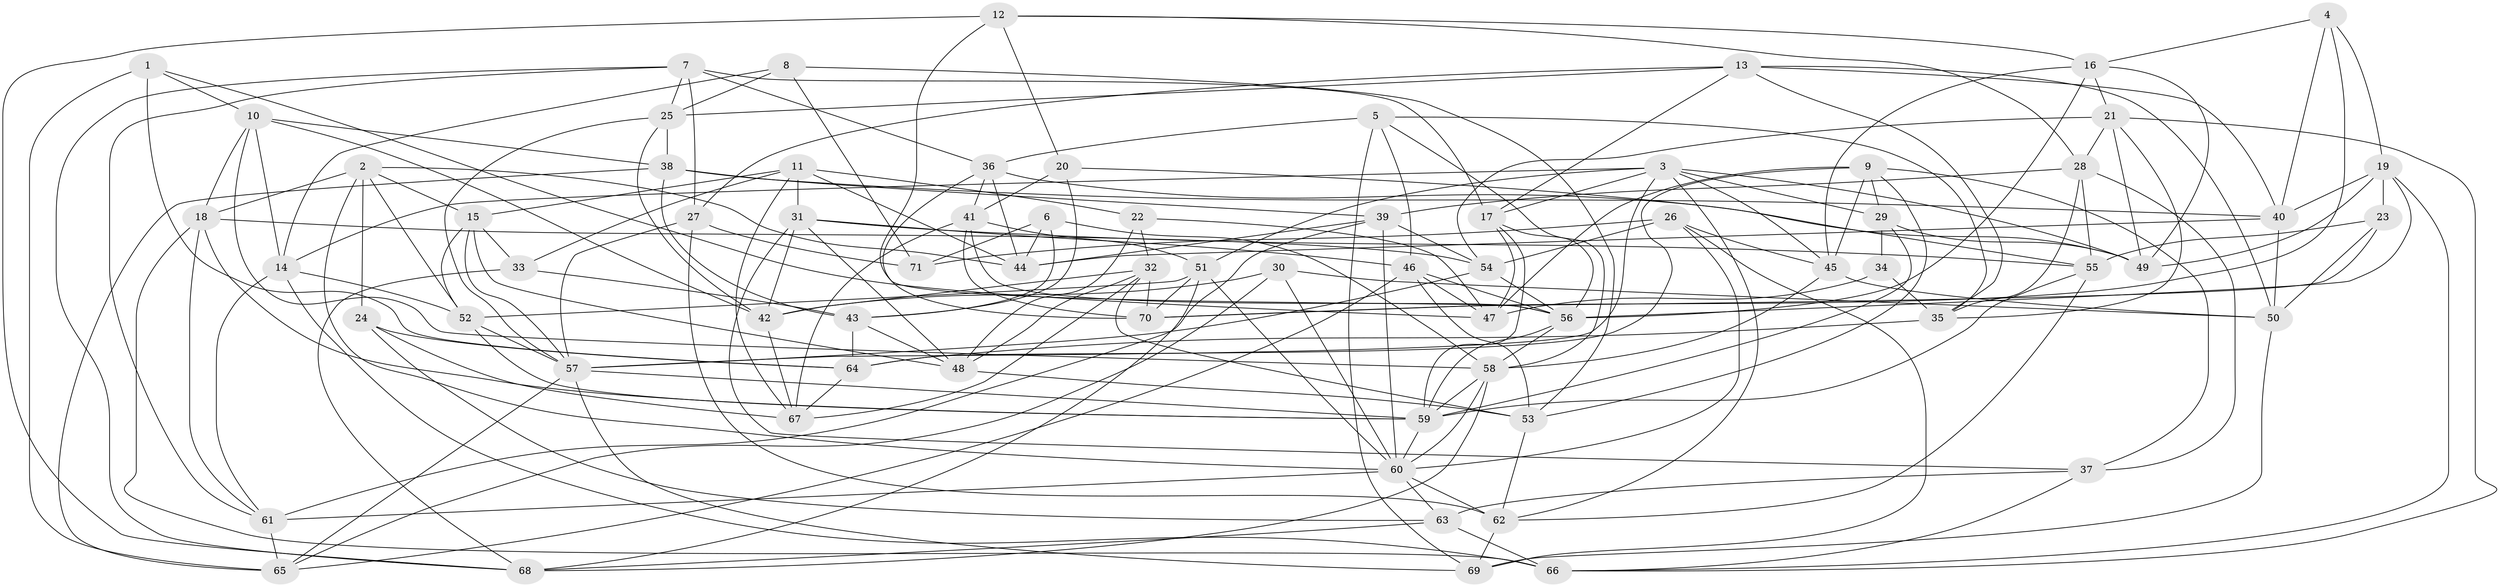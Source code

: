 // original degree distribution, {4: 1.0}
// Generated by graph-tools (version 1.1) at 2025/26/03/09/25 03:26:53]
// undirected, 71 vertices, 205 edges
graph export_dot {
graph [start="1"]
  node [color=gray90,style=filled];
  1;
  2;
  3;
  4;
  5;
  6;
  7;
  8;
  9;
  10;
  11;
  12;
  13;
  14;
  15;
  16;
  17;
  18;
  19;
  20;
  21;
  22;
  23;
  24;
  25;
  26;
  27;
  28;
  29;
  30;
  31;
  32;
  33;
  34;
  35;
  36;
  37;
  38;
  39;
  40;
  41;
  42;
  43;
  44;
  45;
  46;
  47;
  48;
  49;
  50;
  51;
  52;
  53;
  54;
  55;
  56;
  57;
  58;
  59;
  60;
  61;
  62;
  63;
  64;
  65;
  66;
  67;
  68;
  69;
  70;
  71;
  1 -- 10 [weight=1.0];
  1 -- 47 [weight=1.0];
  1 -- 64 [weight=1.0];
  1 -- 65 [weight=1.0];
  2 -- 15 [weight=1.0];
  2 -- 18 [weight=1.0];
  2 -- 24 [weight=1.0];
  2 -- 44 [weight=1.0];
  2 -- 52 [weight=1.0];
  2 -- 60 [weight=1.0];
  3 -- 14 [weight=1.0];
  3 -- 17 [weight=1.0];
  3 -- 29 [weight=1.0];
  3 -- 45 [weight=1.0];
  3 -- 49 [weight=1.0];
  3 -- 51 [weight=1.0];
  3 -- 57 [weight=1.0];
  3 -- 62 [weight=1.0];
  4 -- 16 [weight=1.0];
  4 -- 19 [weight=1.0];
  4 -- 40 [weight=1.0];
  4 -- 70 [weight=1.0];
  5 -- 35 [weight=1.0];
  5 -- 36 [weight=1.0];
  5 -- 46 [weight=1.0];
  5 -- 58 [weight=1.0];
  5 -- 69 [weight=2.0];
  6 -- 43 [weight=1.0];
  6 -- 44 [weight=1.0];
  6 -- 58 [weight=1.0];
  6 -- 71 [weight=1.0];
  7 -- 17 [weight=1.0];
  7 -- 25 [weight=1.0];
  7 -- 27 [weight=1.0];
  7 -- 36 [weight=1.0];
  7 -- 61 [weight=1.0];
  7 -- 68 [weight=1.0];
  8 -- 14 [weight=1.0];
  8 -- 25 [weight=1.0];
  8 -- 53 [weight=1.0];
  8 -- 71 [weight=1.0];
  9 -- 29 [weight=1.0];
  9 -- 37 [weight=1.0];
  9 -- 45 [weight=1.0];
  9 -- 47 [weight=1.0];
  9 -- 53 [weight=1.0];
  9 -- 64 [weight=1.0];
  10 -- 14 [weight=1.0];
  10 -- 18 [weight=1.0];
  10 -- 38 [weight=1.0];
  10 -- 42 [weight=1.0];
  10 -- 58 [weight=1.0];
  11 -- 15 [weight=1.0];
  11 -- 22 [weight=1.0];
  11 -- 31 [weight=1.0];
  11 -- 33 [weight=1.0];
  11 -- 44 [weight=1.0];
  11 -- 67 [weight=1.0];
  12 -- 16 [weight=1.0];
  12 -- 20 [weight=1.0];
  12 -- 28 [weight=1.0];
  12 -- 56 [weight=2.0];
  12 -- 68 [weight=1.0];
  13 -- 17 [weight=1.0];
  13 -- 25 [weight=1.0];
  13 -- 27 [weight=1.0];
  13 -- 35 [weight=1.0];
  13 -- 40 [weight=1.0];
  13 -- 50 [weight=1.0];
  14 -- 52 [weight=1.0];
  14 -- 61 [weight=1.0];
  14 -- 66 [weight=1.0];
  15 -- 33 [weight=1.0];
  15 -- 48 [weight=1.0];
  15 -- 52 [weight=1.0];
  15 -- 57 [weight=1.0];
  16 -- 21 [weight=1.0];
  16 -- 45 [weight=1.0];
  16 -- 49 [weight=1.0];
  16 -- 56 [weight=1.0];
  17 -- 47 [weight=1.0];
  17 -- 56 [weight=1.0];
  17 -- 59 [weight=1.0];
  18 -- 54 [weight=1.0];
  18 -- 59 [weight=1.0];
  18 -- 61 [weight=1.0];
  18 -- 66 [weight=1.0];
  19 -- 23 [weight=1.0];
  19 -- 40 [weight=1.0];
  19 -- 49 [weight=1.0];
  19 -- 56 [weight=1.0];
  19 -- 66 [weight=1.0];
  20 -- 41 [weight=1.0];
  20 -- 43 [weight=1.0];
  20 -- 55 [weight=1.0];
  21 -- 28 [weight=1.0];
  21 -- 35 [weight=1.0];
  21 -- 49 [weight=1.0];
  21 -- 54 [weight=1.0];
  21 -- 66 [weight=1.0];
  22 -- 32 [weight=1.0];
  22 -- 47 [weight=1.0];
  22 -- 48 [weight=1.0];
  23 -- 50 [weight=1.0];
  23 -- 55 [weight=1.0];
  23 -- 70 [weight=1.0];
  24 -- 63 [weight=1.0];
  24 -- 64 [weight=1.0];
  24 -- 67 [weight=1.0];
  25 -- 38 [weight=1.0];
  25 -- 42 [weight=1.0];
  25 -- 57 [weight=1.0];
  26 -- 45 [weight=1.0];
  26 -- 54 [weight=1.0];
  26 -- 60 [weight=1.0];
  26 -- 69 [weight=1.0];
  26 -- 71 [weight=2.0];
  27 -- 57 [weight=1.0];
  27 -- 62 [weight=1.0];
  27 -- 71 [weight=2.0];
  28 -- 35 [weight=1.0];
  28 -- 37 [weight=1.0];
  28 -- 39 [weight=1.0];
  28 -- 55 [weight=1.0];
  29 -- 34 [weight=2.0];
  29 -- 49 [weight=1.0];
  29 -- 59 [weight=1.0];
  30 -- 42 [weight=1.0];
  30 -- 50 [weight=1.0];
  30 -- 60 [weight=1.0];
  30 -- 65 [weight=1.0];
  31 -- 37 [weight=1.0];
  31 -- 42 [weight=1.0];
  31 -- 46 [weight=1.0];
  31 -- 48 [weight=1.0];
  31 -- 55 [weight=1.0];
  32 -- 42 [weight=1.0];
  32 -- 48 [weight=1.0];
  32 -- 53 [weight=1.0];
  32 -- 67 [weight=1.0];
  32 -- 70 [weight=1.0];
  33 -- 43 [weight=1.0];
  33 -- 68 [weight=1.0];
  34 -- 35 [weight=1.0];
  34 -- 47 [weight=1.0];
  35 -- 64 [weight=1.0];
  36 -- 41 [weight=1.0];
  36 -- 44 [weight=1.0];
  36 -- 49 [weight=1.0];
  36 -- 70 [weight=1.0];
  37 -- 63 [weight=2.0];
  37 -- 66 [weight=1.0];
  38 -- 39 [weight=1.0];
  38 -- 40 [weight=1.0];
  38 -- 43 [weight=1.0];
  38 -- 65 [weight=1.0];
  39 -- 44 [weight=1.0];
  39 -- 54 [weight=1.0];
  39 -- 60 [weight=1.0];
  39 -- 61 [weight=1.0];
  40 -- 44 [weight=1.0];
  40 -- 50 [weight=1.0];
  41 -- 51 [weight=1.0];
  41 -- 56 [weight=1.0];
  41 -- 67 [weight=1.0];
  41 -- 70 [weight=1.0];
  42 -- 67 [weight=1.0];
  43 -- 48 [weight=1.0];
  43 -- 64 [weight=1.0];
  45 -- 50 [weight=1.0];
  45 -- 58 [weight=1.0];
  46 -- 47 [weight=1.0];
  46 -- 53 [weight=1.0];
  46 -- 56 [weight=1.0];
  46 -- 65 [weight=1.0];
  48 -- 53 [weight=1.0];
  50 -- 69 [weight=1.0];
  51 -- 52 [weight=1.0];
  51 -- 60 [weight=1.0];
  51 -- 68 [weight=1.0];
  51 -- 70 [weight=1.0];
  52 -- 57 [weight=1.0];
  52 -- 59 [weight=1.0];
  53 -- 62 [weight=1.0];
  54 -- 56 [weight=1.0];
  54 -- 57 [weight=1.0];
  55 -- 59 [weight=1.0];
  55 -- 62 [weight=1.0];
  56 -- 58 [weight=1.0];
  56 -- 59 [weight=1.0];
  57 -- 59 [weight=2.0];
  57 -- 65 [weight=1.0];
  57 -- 69 [weight=1.0];
  58 -- 59 [weight=1.0];
  58 -- 60 [weight=1.0];
  58 -- 68 [weight=1.0];
  59 -- 60 [weight=1.0];
  60 -- 61 [weight=1.0];
  60 -- 62 [weight=1.0];
  60 -- 63 [weight=1.0];
  61 -- 65 [weight=1.0];
  62 -- 69 [weight=1.0];
  63 -- 66 [weight=1.0];
  63 -- 68 [weight=1.0];
  64 -- 67 [weight=1.0];
}
